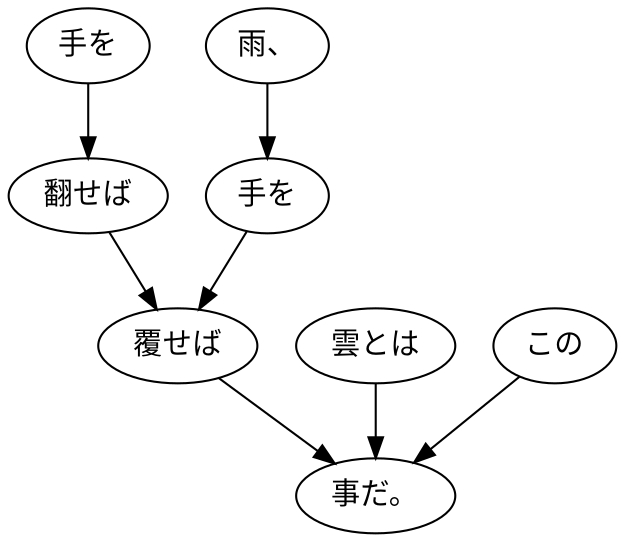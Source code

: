 digraph graph4188 {
	node0 [label="手を"];
	node1 [label="翻せば"];
	node2 [label="雨、"];
	node3 [label="手を"];
	node4 [label="覆せば"];
	node5 [label="雲とは"];
	node6 [label="この"];
	node7 [label="事だ。"];
	node0 -> node1;
	node1 -> node4;
	node2 -> node3;
	node3 -> node4;
	node4 -> node7;
	node5 -> node7;
	node6 -> node7;
}
